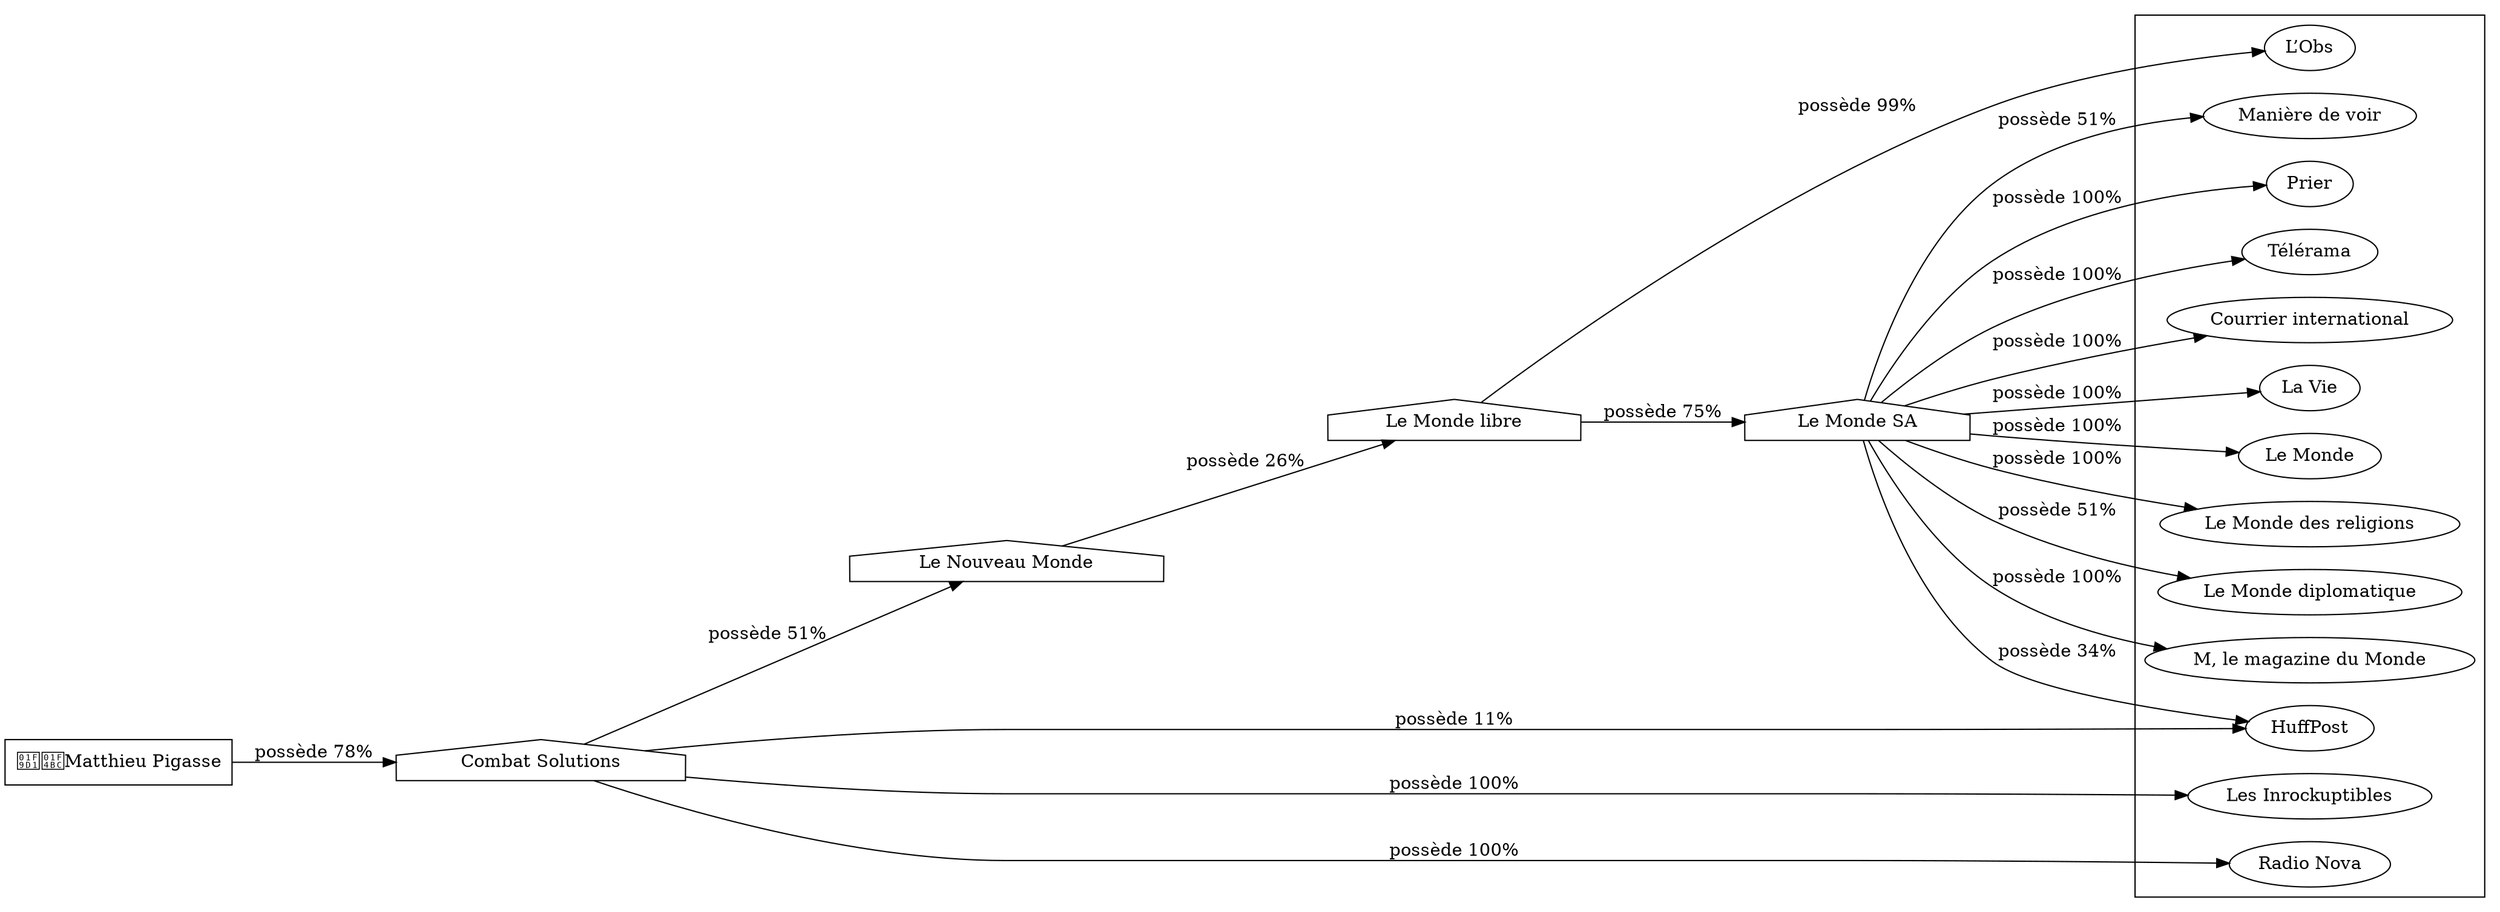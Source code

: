 digraph {
  rankdir=LR;
  subgraph roots {
    
      "matthieu-pigasse-11"[label="🧑‍💼Matthieu Pigasse" shape=box]
    
  }

  
    "combat-solutions-12"[label="Combat Solutions" shape=house]
  
    "le-nouveau-monde-13"[label="Le Nouveau Monde" shape=house]
  
    "le-monde-libre-14"[label="Le Monde libre" shape=house]
  
    "le-monde-sa-15"[label="Le Monde SA" shape=house]
  

  subgraph clusterLeaves {
    
      "huffpost-26"[label="HuffPost"]
    
      "l-obs-16"[label="L’Obs"]
    
      "courrier-international-21"[label="Courrier international"]
    
      "la-vie-23"[label="La Vie"]
    
      "le-monde-19"[label="Le Monde"]
    
      "le-monde-des-religions-22"[label="Le Monde des religions"]
    
      "le-monde-diplomatique-24"[label="Le Monde diplomatique"]
    
      "m-le-magazine-du-monde-18"[label="M, le magazine du Monde"]
    
      "maniere-de-voir-25"[label="Manière de voir"]
    
      "prier-17"[label="Prier"]
    
      "telerama-20"[label="Télérama"]
    
      "les-inrockuptibles-31"[label="Les Inrockuptibles"]
    
      "radio-nova-30"[label="Radio Nova"]
    
  }

  
    "matthieu-pigasse-11" -> "combat-solutions-12" [
      label="possède 78%"
    ]
  
    "combat-solutions-12" -> "huffpost-26" [
      label="possède 11%"
    ]
  
    "combat-solutions-12" -> "le-nouveau-monde-13" [
      label="possède 51%"
    ]
  
    "le-nouveau-monde-13" -> "le-monde-libre-14" [
      label="possède 26%"
    ]
  
    "le-monde-libre-14" -> "l-obs-16" [
      label="possède 99%"
    ]
  
    "le-monde-libre-14" -> "le-monde-sa-15" [
      label="possède 75%"
    ]
  
    "le-monde-sa-15" -> "courrier-international-21" [
      label="possède 100%"
    ]
  
    "le-monde-sa-15" -> "huffpost-26" [
      label="possède 34%"
    ]
  
    "le-monde-sa-15" -> "la-vie-23" [
      label="possède 100%"
    ]
  
    "le-monde-sa-15" -> "le-monde-19" [
      label="possède 100%"
    ]
  
    "le-monde-sa-15" -> "le-monde-des-religions-22" [
      label="possède 100%"
    ]
  
    "le-monde-sa-15" -> "le-monde-diplomatique-24" [
      label="possède 51%"
    ]
  
    "le-monde-sa-15" -> "m-le-magazine-du-monde-18" [
      label="possède 100%"
    ]
  
    "le-monde-sa-15" -> "maniere-de-voir-25" [
      label="possède 51%"
    ]
  
    "le-monde-sa-15" -> "prier-17" [
      label="possède 100%"
    ]
  
    "le-monde-sa-15" -> "telerama-20" [
      label="possède 100%"
    ]
  
    "combat-solutions-12" -> "les-inrockuptibles-31" [
      label="possède 100%"
    ]
  
    "combat-solutions-12" -> "radio-nova-30" [
      label="possède 100%"
    ]
  
}
